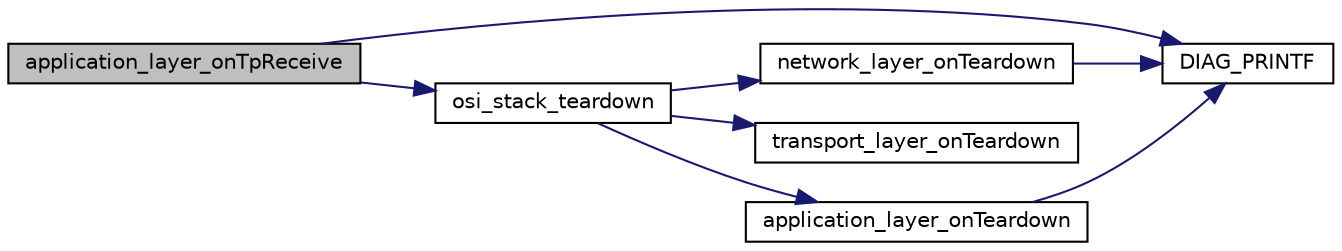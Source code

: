 digraph "application_layer_onTpReceive"
{
  edge [fontname="Helvetica",fontsize="10",labelfontname="Helvetica",labelfontsize="10"];
  node [fontname="Helvetica",fontsize="10",shape=record];
  rankdir="LR";
  Node18 [label="application_layer_onTpReceive",height=0.2,width=0.4,color="black", fillcolor="grey75", style="filled", fontcolor="black"];
  Node18 -> Node19 [color="midnightblue",fontsize="10",style="solid",fontname="Helvetica"];
  Node19 [label="DIAG_PRINTF",height=0.2,width=0.4,color="black", fillcolor="white", style="filled",URL="$diagnostics_8h.html#aad65f23f51006744b142c933ac5674e8",tooltip="Submits a pre-formatted printf call to the tracing system. The TRACE_LEVEL value decides whether the ..."];
  Node18 -> Node20 [color="midnightblue",fontsize="10",style="solid",fontname="Helvetica"];
  Node20 [label="osi_stack_teardown",height=0.2,width=0.4,color="black", fillcolor="white", style="filled",URL="$osi_8h.html#a76b52a7c4c8a2434e13a54f4990b31f5",tooltip="Tears down the specified network OSI-stack."];
  Node20 -> Node21 [color="midnightblue",fontsize="10",style="solid",fontname="Helvetica"];
  Node21 [label="network_layer_onTeardown",height=0.2,width=0.4,color="black", fillcolor="white", style="filled",URL="$network__layer_8h.html#ad12c77f6be42423285bfcb7473a441d0",tooltip="Called when the network layer is being torn down as part of the OSI-stack being torn down..."];
  Node21 -> Node19 [color="midnightblue",fontsize="10",style="solid",fontname="Helvetica"];
  Node20 -> Node22 [color="midnightblue",fontsize="10",style="solid",fontname="Helvetica"];
  Node22 [label="transport_layer_onTeardown",height=0.2,width=0.4,color="black", fillcolor="white", style="filled",URL="$transport__layer_8c.html#ac28236d85fa94a53565a6d91ab5bee6c",tooltip="Handles tearing down of the reliable transport channel on the transport layer level.  Students are required to implement this function as part of their transport layer implementation. "];
  Node20 -> Node23 [color="midnightblue",fontsize="10",style="solid",fontname="Helvetica"];
  Node23 [label="application_layer_onTeardown",height=0.2,width=0.4,color="black", fillcolor="white", style="filled",URL="$application__layer_8h.html#ad7df53cfb164e6c547c6b5536aa66274",tooltip="Called when the application layer is being torn down as part of the OSI-stack being torn down..."];
  Node23 -> Node19 [color="midnightblue",fontsize="10",style="solid",fontname="Helvetica"];
}
